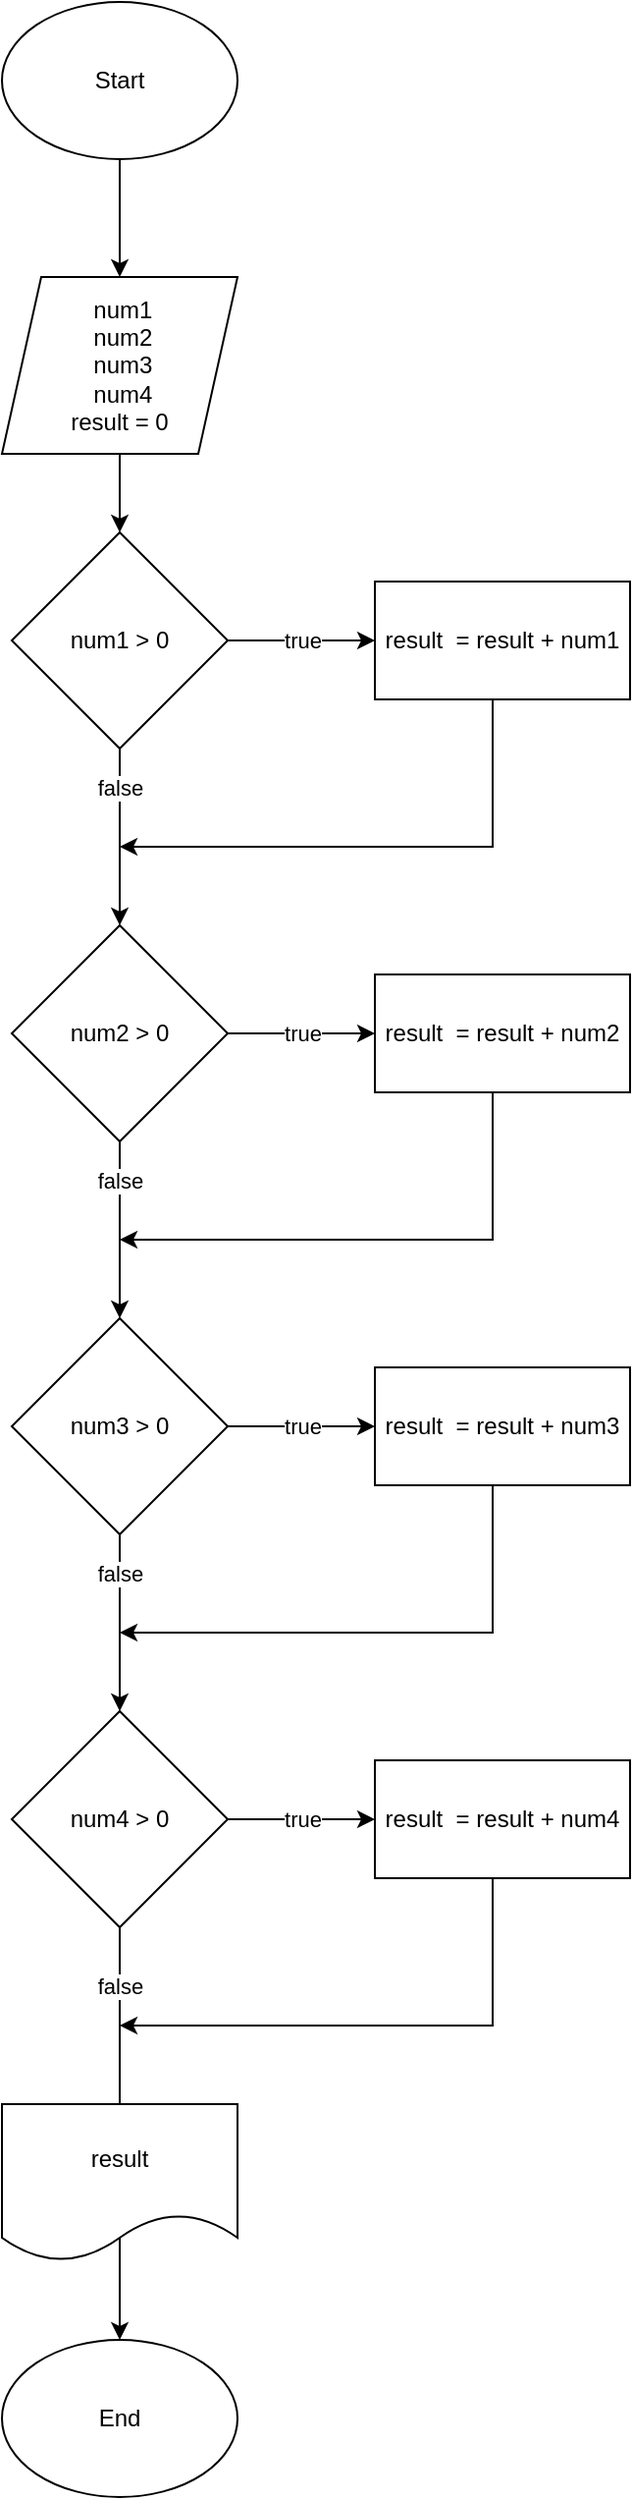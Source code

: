<mxfile version="20.8.5" type="device"><diagram id="BzvJF7Atlt7pXKty-ESX" name="Page-1"><mxGraphModel dx="796" dy="433" grid="1" gridSize="10" guides="1" tooltips="1" connect="1" arrows="1" fold="1" page="1" pageScale="1" pageWidth="850" pageHeight="1100" math="0" shadow="0"><root><mxCell id="0"/><mxCell id="1" parent="0"/><mxCell id="qG13FNwC80Ou47e7Lx5Z-4" value="" style="edgeStyle=orthogonalEdgeStyle;rounded=0;orthogonalLoop=1;jettySize=auto;html=1;" edge="1" parent="1" source="qG13FNwC80Ou47e7Lx5Z-2" target="qG13FNwC80Ou47e7Lx5Z-3"><mxGeometry relative="1" as="geometry"/></mxCell><mxCell id="qG13FNwC80Ou47e7Lx5Z-2" value="Start" style="ellipse;whiteSpace=wrap;html=1;" vertex="1" parent="1"><mxGeometry x="360" y="30" width="120" height="80" as="geometry"/></mxCell><mxCell id="qG13FNwC80Ou47e7Lx5Z-6" value="" style="edgeStyle=orthogonalEdgeStyle;rounded=0;orthogonalLoop=1;jettySize=auto;html=1;" edge="1" parent="1" source="qG13FNwC80Ou47e7Lx5Z-3" target="qG13FNwC80Ou47e7Lx5Z-5"><mxGeometry relative="1" as="geometry"/></mxCell><mxCell id="qG13FNwC80Ou47e7Lx5Z-3" value="&amp;nbsp;num1&lt;br&gt;&amp;nbsp;num2&lt;br&gt;&amp;nbsp;num3&lt;br&gt;&amp;nbsp;num4&lt;br&gt;result = 0" style="shape=parallelogram;perimeter=parallelogramPerimeter;whiteSpace=wrap;html=1;fixedSize=1;" vertex="1" parent="1"><mxGeometry x="360" y="170" width="120" height="90" as="geometry"/></mxCell><mxCell id="qG13FNwC80Ou47e7Lx5Z-9" value="false" style="edgeStyle=orthogonalEdgeStyle;rounded=0;orthogonalLoop=1;jettySize=auto;html=1;" edge="1" parent="1" source="qG13FNwC80Ou47e7Lx5Z-5"><mxGeometry x="-0.556" relative="1" as="geometry"><mxPoint x="420" y="500" as="targetPoint"/><mxPoint as="offset"/></mxGeometry></mxCell><mxCell id="qG13FNwC80Ou47e7Lx5Z-13" value="true" style="edgeStyle=orthogonalEdgeStyle;rounded=0;orthogonalLoop=1;jettySize=auto;html=1;" edge="1" parent="1" source="qG13FNwC80Ou47e7Lx5Z-5" target="qG13FNwC80Ou47e7Lx5Z-12"><mxGeometry relative="1" as="geometry"/></mxCell><mxCell id="qG13FNwC80Ou47e7Lx5Z-5" value="num1 &amp;gt; 0" style="rhombus;whiteSpace=wrap;html=1;" vertex="1" parent="1"><mxGeometry x="365" y="300" width="110" height="110" as="geometry"/></mxCell><mxCell id="qG13FNwC80Ou47e7Lx5Z-14" style="edgeStyle=orthogonalEdgeStyle;rounded=0;orthogonalLoop=1;jettySize=auto;html=1;exitX=0.5;exitY=1;exitDx=0;exitDy=0;" edge="1" parent="1" source="qG13FNwC80Ou47e7Lx5Z-12"><mxGeometry relative="1" as="geometry"><mxPoint x="420" y="460" as="targetPoint"/><Array as="points"><mxPoint x="610" y="460"/></Array></mxGeometry></mxCell><mxCell id="qG13FNwC80Ou47e7Lx5Z-12" value="result&amp;nbsp; = result + num1" style="whiteSpace=wrap;html=1;" vertex="1" parent="1"><mxGeometry x="550" y="325" width="130" height="60" as="geometry"/></mxCell><mxCell id="qG13FNwC80Ou47e7Lx5Z-15" value="false" style="edgeStyle=orthogonalEdgeStyle;rounded=0;orthogonalLoop=1;jettySize=auto;html=1;" edge="1" source="qG13FNwC80Ou47e7Lx5Z-17" parent="1"><mxGeometry x="-0.556" relative="1" as="geometry"><mxPoint x="420" y="700" as="targetPoint"/><mxPoint as="offset"/></mxGeometry></mxCell><mxCell id="qG13FNwC80Ou47e7Lx5Z-16" value="true" style="edgeStyle=orthogonalEdgeStyle;rounded=0;orthogonalLoop=1;jettySize=auto;html=1;" edge="1" source="qG13FNwC80Ou47e7Lx5Z-17" target="qG13FNwC80Ou47e7Lx5Z-19" parent="1"><mxGeometry relative="1" as="geometry"/></mxCell><mxCell id="qG13FNwC80Ou47e7Lx5Z-17" value="num2 &amp;gt; 0" style="rhombus;whiteSpace=wrap;html=1;" vertex="1" parent="1"><mxGeometry x="365" y="500" width="110" height="110" as="geometry"/></mxCell><mxCell id="qG13FNwC80Ou47e7Lx5Z-18" style="edgeStyle=orthogonalEdgeStyle;rounded=0;orthogonalLoop=1;jettySize=auto;html=1;exitX=0.5;exitY=1;exitDx=0;exitDy=0;" edge="1" source="qG13FNwC80Ou47e7Lx5Z-19" parent="1"><mxGeometry relative="1" as="geometry"><mxPoint x="420" y="660" as="targetPoint"/><Array as="points"><mxPoint x="610" y="660"/></Array></mxGeometry></mxCell><mxCell id="qG13FNwC80Ou47e7Lx5Z-19" value="result&amp;nbsp; = result + num2" style="whiteSpace=wrap;html=1;" vertex="1" parent="1"><mxGeometry x="550" y="525" width="130" height="60" as="geometry"/></mxCell><mxCell id="qG13FNwC80Ou47e7Lx5Z-20" value="false" style="edgeStyle=orthogonalEdgeStyle;rounded=0;orthogonalLoop=1;jettySize=auto;html=1;" edge="1" source="qG13FNwC80Ou47e7Lx5Z-22" parent="1"><mxGeometry x="-0.556" relative="1" as="geometry"><mxPoint x="420" y="900" as="targetPoint"/><mxPoint as="offset"/></mxGeometry></mxCell><mxCell id="qG13FNwC80Ou47e7Lx5Z-21" value="true" style="edgeStyle=orthogonalEdgeStyle;rounded=0;orthogonalLoop=1;jettySize=auto;html=1;" edge="1" source="qG13FNwC80Ou47e7Lx5Z-22" target="qG13FNwC80Ou47e7Lx5Z-24" parent="1"><mxGeometry relative="1" as="geometry"/></mxCell><mxCell id="qG13FNwC80Ou47e7Lx5Z-22" value="num3 &amp;gt; 0" style="rhombus;whiteSpace=wrap;html=1;" vertex="1" parent="1"><mxGeometry x="365" y="700" width="110" height="110" as="geometry"/></mxCell><mxCell id="qG13FNwC80Ou47e7Lx5Z-23" style="edgeStyle=orthogonalEdgeStyle;rounded=0;orthogonalLoop=1;jettySize=auto;html=1;exitX=0.5;exitY=1;exitDx=0;exitDy=0;" edge="1" source="qG13FNwC80Ou47e7Lx5Z-24" parent="1"><mxGeometry relative="1" as="geometry"><mxPoint x="420" y="860" as="targetPoint"/><Array as="points"><mxPoint x="610" y="860"/></Array></mxGeometry></mxCell><mxCell id="qG13FNwC80Ou47e7Lx5Z-24" value="result&amp;nbsp; = result + num3" style="whiteSpace=wrap;html=1;" vertex="1" parent="1"><mxGeometry x="550" y="725" width="130" height="60" as="geometry"/></mxCell><mxCell id="qG13FNwC80Ou47e7Lx5Z-25" value="false" style="edgeStyle=orthogonalEdgeStyle;rounded=0;orthogonalLoop=1;jettySize=auto;html=1;entryX=0.5;entryY=0;entryDx=0;entryDy=0;" edge="1" source="qG13FNwC80Ou47e7Lx5Z-27" parent="1" target="qG13FNwC80Ou47e7Lx5Z-33"><mxGeometry x="-0.714" relative="1" as="geometry"><mxPoint x="420" y="1100" as="targetPoint"/><mxPoint as="offset"/></mxGeometry></mxCell><mxCell id="qG13FNwC80Ou47e7Lx5Z-26" value="true" style="edgeStyle=orthogonalEdgeStyle;rounded=0;orthogonalLoop=1;jettySize=auto;html=1;" edge="1" source="qG13FNwC80Ou47e7Lx5Z-27" target="qG13FNwC80Ou47e7Lx5Z-29" parent="1"><mxGeometry relative="1" as="geometry"/></mxCell><mxCell id="qG13FNwC80Ou47e7Lx5Z-27" value="num4 &amp;gt; 0" style="rhombus;whiteSpace=wrap;html=1;" vertex="1" parent="1"><mxGeometry x="365" y="900" width="110" height="110" as="geometry"/></mxCell><mxCell id="qG13FNwC80Ou47e7Lx5Z-28" style="edgeStyle=orthogonalEdgeStyle;rounded=0;orthogonalLoop=1;jettySize=auto;html=1;exitX=0.5;exitY=1;exitDx=0;exitDy=0;" edge="1" source="qG13FNwC80Ou47e7Lx5Z-29" parent="1"><mxGeometry relative="1" as="geometry"><mxPoint x="420" y="1060" as="targetPoint"/><Array as="points"><mxPoint x="610" y="1060"/></Array></mxGeometry></mxCell><mxCell id="qG13FNwC80Ou47e7Lx5Z-29" value="result&amp;nbsp; = result + num4" style="whiteSpace=wrap;html=1;" vertex="1" parent="1"><mxGeometry x="550" y="925" width="130" height="60" as="geometry"/></mxCell><mxCell id="qG13FNwC80Ou47e7Lx5Z-30" value="result" style="shape=document;whiteSpace=wrap;html=1;boundedLbl=1;" vertex="1" parent="1"><mxGeometry x="360" y="1100" width="120" height="80" as="geometry"/></mxCell><mxCell id="qG13FNwC80Ou47e7Lx5Z-33" value="End" style="ellipse;whiteSpace=wrap;html=1;" vertex="1" parent="1"><mxGeometry x="360" y="1220" width="120" height="80" as="geometry"/></mxCell></root></mxGraphModel></diagram></mxfile>